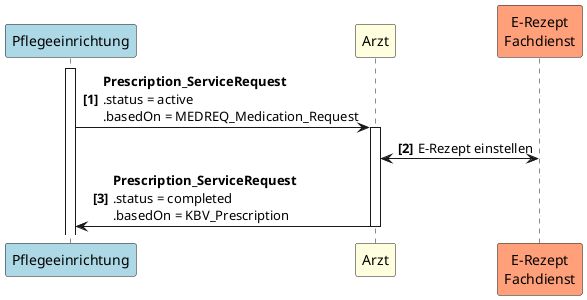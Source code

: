 @startuml
autonumber "<b>[0]"
participant Pflegeeinrichtung as PE #LightBlue
participant Arzt as A #LightYellow
participant "E-Rezept\nFachdienst" as FD #LightSalmon

activate PE
PE -> A++: <b>Prescription_ServiceRequest \n.status = active \n.basedOn = MEDREQ_Medication_Request
A <-> FD: E-Rezept einstellen
A -> PE--: <b>Prescription_ServiceRequest \n.status = completed \n.basedOn = KBV_Prescription
@enduml